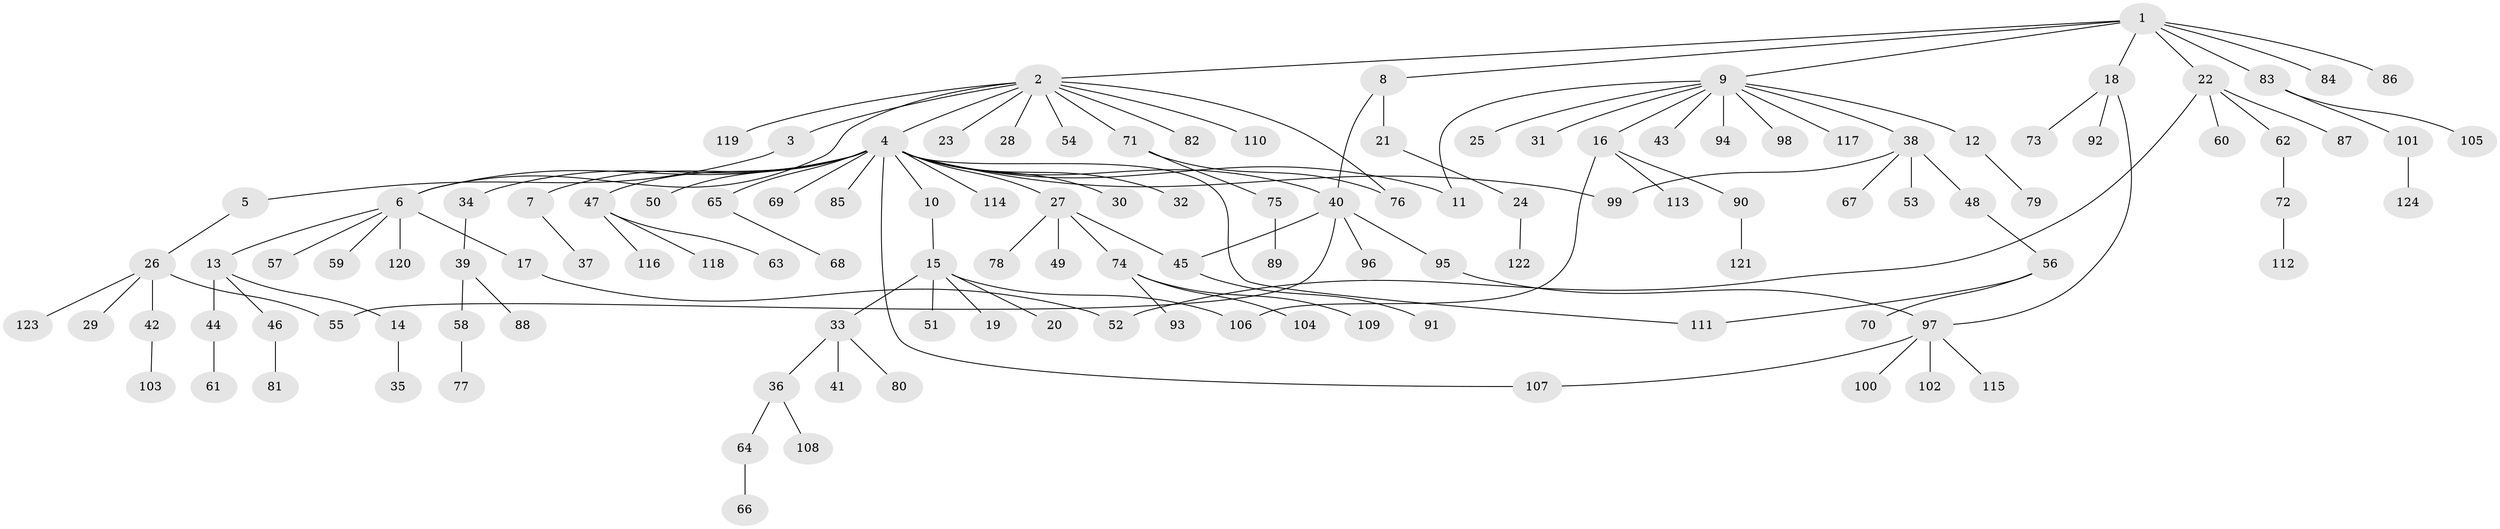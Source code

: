 // Generated by graph-tools (version 1.1) at 2025/35/03/09/25 02:35:24]
// undirected, 124 vertices, 135 edges
graph export_dot {
graph [start="1"]
  node [color=gray90,style=filled];
  1;
  2;
  3;
  4;
  5;
  6;
  7;
  8;
  9;
  10;
  11;
  12;
  13;
  14;
  15;
  16;
  17;
  18;
  19;
  20;
  21;
  22;
  23;
  24;
  25;
  26;
  27;
  28;
  29;
  30;
  31;
  32;
  33;
  34;
  35;
  36;
  37;
  38;
  39;
  40;
  41;
  42;
  43;
  44;
  45;
  46;
  47;
  48;
  49;
  50;
  51;
  52;
  53;
  54;
  55;
  56;
  57;
  58;
  59;
  60;
  61;
  62;
  63;
  64;
  65;
  66;
  67;
  68;
  69;
  70;
  71;
  72;
  73;
  74;
  75;
  76;
  77;
  78;
  79;
  80;
  81;
  82;
  83;
  84;
  85;
  86;
  87;
  88;
  89;
  90;
  91;
  92;
  93;
  94;
  95;
  96;
  97;
  98;
  99;
  100;
  101;
  102;
  103;
  104;
  105;
  106;
  107;
  108;
  109;
  110;
  111;
  112;
  113;
  114;
  115;
  116;
  117;
  118;
  119;
  120;
  121;
  122;
  123;
  124;
  1 -- 2;
  1 -- 8;
  1 -- 9;
  1 -- 18;
  1 -- 22;
  1 -- 83;
  1 -- 84;
  1 -- 86;
  2 -- 3;
  2 -- 4;
  2 -- 6;
  2 -- 23;
  2 -- 28;
  2 -- 54;
  2 -- 71;
  2 -- 76;
  2 -- 82;
  2 -- 110;
  2 -- 119;
  3 -- 5;
  4 -- 6;
  4 -- 7;
  4 -- 10;
  4 -- 11;
  4 -- 27;
  4 -- 30;
  4 -- 32;
  4 -- 34;
  4 -- 40;
  4 -- 47;
  4 -- 50;
  4 -- 65;
  4 -- 69;
  4 -- 85;
  4 -- 99;
  4 -- 107;
  4 -- 111;
  4 -- 114;
  5 -- 26;
  6 -- 13;
  6 -- 17;
  6 -- 57;
  6 -- 59;
  6 -- 120;
  7 -- 37;
  8 -- 21;
  8 -- 40;
  9 -- 11;
  9 -- 12;
  9 -- 16;
  9 -- 25;
  9 -- 31;
  9 -- 38;
  9 -- 43;
  9 -- 94;
  9 -- 98;
  9 -- 117;
  10 -- 15;
  12 -- 79;
  13 -- 14;
  13 -- 44;
  13 -- 46;
  14 -- 35;
  15 -- 19;
  15 -- 20;
  15 -- 33;
  15 -- 51;
  15 -- 106;
  16 -- 90;
  16 -- 106;
  16 -- 113;
  17 -- 52;
  18 -- 73;
  18 -- 92;
  18 -- 97;
  21 -- 24;
  22 -- 52;
  22 -- 60;
  22 -- 62;
  22 -- 87;
  24 -- 122;
  26 -- 29;
  26 -- 42;
  26 -- 55;
  26 -- 123;
  27 -- 45;
  27 -- 49;
  27 -- 74;
  27 -- 78;
  33 -- 36;
  33 -- 41;
  33 -- 80;
  34 -- 39;
  36 -- 64;
  36 -- 108;
  38 -- 48;
  38 -- 53;
  38 -- 67;
  38 -- 99;
  39 -- 58;
  39 -- 88;
  40 -- 45;
  40 -- 55;
  40 -- 95;
  40 -- 96;
  42 -- 103;
  44 -- 61;
  45 -- 91;
  46 -- 81;
  47 -- 63;
  47 -- 116;
  47 -- 118;
  48 -- 56;
  56 -- 70;
  56 -- 111;
  58 -- 77;
  62 -- 72;
  64 -- 66;
  65 -- 68;
  71 -- 75;
  71 -- 76;
  72 -- 112;
  74 -- 93;
  74 -- 104;
  74 -- 109;
  75 -- 89;
  83 -- 101;
  83 -- 105;
  90 -- 121;
  95 -- 97;
  97 -- 100;
  97 -- 102;
  97 -- 107;
  97 -- 115;
  101 -- 124;
}
